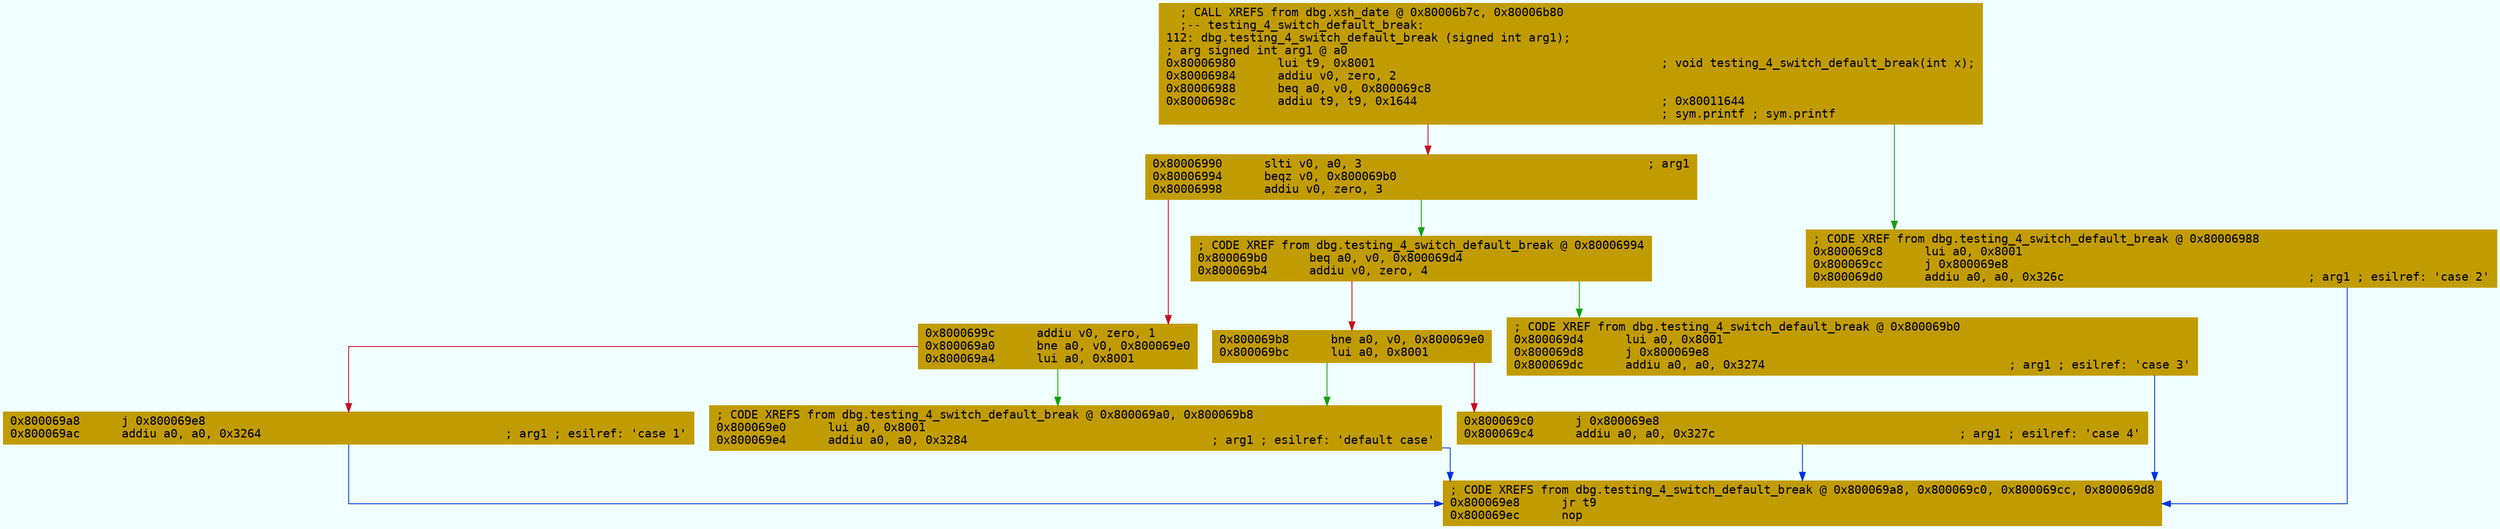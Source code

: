 digraph code {
	graph [bgcolor=azure fontsize=8 fontname="Courier" splines="ortho"];
	node [fillcolor=gray style=filled shape=box];
	edge [arrowhead="normal"];
	"0x80006980" [URL="dbg.testing_4_switch_default_break/0x80006980", fillcolor="#c19c00",color="#c19c00", fontname="Courier",label="  ; CALL XREFS from dbg.xsh_date @ 0x80006b7c, 0x80006b80\l  ;-- testing_4_switch_default_break:\l112: dbg.testing_4_switch_default_break (signed int arg1);\l; arg signed int arg1 @ a0\l0x80006980      lui t9, 0x8001                                         ; void testing_4_switch_default_break(int x);\l0x80006984      addiu v0, zero, 2\l0x80006988      beq a0, v0, 0x800069c8\l0x8000698c      addiu t9, t9, 0x1644                                   ; 0x80011644\l                                                                       ; sym.printf ; sym.printf\l"]
	"0x80006990" [URL="dbg.testing_4_switch_default_break/0x80006990", fillcolor="#c19c00",color="#c19c00", fontname="Courier",label="0x80006990      slti v0, a0, 3                                         ; arg1\l0x80006994      beqz v0, 0x800069b0\l0x80006998      addiu v0, zero, 3\l"]
	"0x8000699c" [URL="dbg.testing_4_switch_default_break/0x8000699c", fillcolor="#c19c00",color="#c19c00", fontname="Courier",label="0x8000699c      addiu v0, zero, 1\l0x800069a0      bne a0, v0, 0x800069e0\l0x800069a4      lui a0, 0x8001\l"]
	"0x800069a8" [URL="dbg.testing_4_switch_default_break/0x800069a8", fillcolor="#c19c00",color="#c19c00", fontname="Courier",label="0x800069a8      j 0x800069e8\l0x800069ac      addiu a0, a0, 0x3264                                   ; arg1 ; esilref: 'case 1'\l"]
	"0x800069b0" [URL="dbg.testing_4_switch_default_break/0x800069b0", fillcolor="#c19c00",color="#c19c00", fontname="Courier",label="; CODE XREF from dbg.testing_4_switch_default_break @ 0x80006994\l0x800069b0      beq a0, v0, 0x800069d4\l0x800069b4      addiu v0, zero, 4\l"]
	"0x800069b8" [URL="dbg.testing_4_switch_default_break/0x800069b8", fillcolor="#c19c00",color="#c19c00", fontname="Courier",label="0x800069b8      bne a0, v0, 0x800069e0\l0x800069bc      lui a0, 0x8001\l"]
	"0x800069c0" [URL="dbg.testing_4_switch_default_break/0x800069c0", fillcolor="#c19c00",color="#c19c00", fontname="Courier",label="0x800069c0      j 0x800069e8\l0x800069c4      addiu a0, a0, 0x327c                                   ; arg1 ; esilref: 'case 4'\l"]
	"0x800069c8" [URL="dbg.testing_4_switch_default_break/0x800069c8", fillcolor="#c19c00",color="#c19c00", fontname="Courier",label="; CODE XREF from dbg.testing_4_switch_default_break @ 0x80006988\l0x800069c8      lui a0, 0x8001\l0x800069cc      j 0x800069e8\l0x800069d0      addiu a0, a0, 0x326c                                   ; arg1 ; esilref: 'case 2'\l"]
	"0x800069d4" [URL="dbg.testing_4_switch_default_break/0x800069d4", fillcolor="#c19c00",color="#c19c00", fontname="Courier",label="; CODE XREF from dbg.testing_4_switch_default_break @ 0x800069b0\l0x800069d4      lui a0, 0x8001\l0x800069d8      j 0x800069e8\l0x800069dc      addiu a0, a0, 0x3274                                   ; arg1 ; esilref: 'case 3'\l"]
	"0x800069e0" [URL="dbg.testing_4_switch_default_break/0x800069e0", fillcolor="#c19c00",color="#c19c00", fontname="Courier",label="; CODE XREFS from dbg.testing_4_switch_default_break @ 0x800069a0, 0x800069b8\l0x800069e0      lui a0, 0x8001\l0x800069e4      addiu a0, a0, 0x3284                                   ; arg1 ; esilref: 'default case'\l"]
	"0x800069e8" [URL="dbg.testing_4_switch_default_break/0x800069e8", fillcolor="#c19c00",color="#c19c00", fontname="Courier",label="; CODE XREFS from dbg.testing_4_switch_default_break @ 0x800069a8, 0x800069c0, 0x800069cc, 0x800069d8\l0x800069e8      jr t9\l0x800069ec      nop\l"]
        "0x80006980" -> "0x800069c8" [color="#13a10e"];
        "0x80006980" -> "0x80006990" [color="#c50f1f"];
        "0x80006990" -> "0x800069b0" [color="#13a10e"];
        "0x80006990" -> "0x8000699c" [color="#c50f1f"];
        "0x8000699c" -> "0x800069e0" [color="#13a10e"];
        "0x8000699c" -> "0x800069a8" [color="#c50f1f"];
        "0x800069a8" -> "0x800069e8" [color="#0037da"];
        "0x800069b0" -> "0x800069d4" [color="#13a10e"];
        "0x800069b0" -> "0x800069b8" [color="#c50f1f"];
        "0x800069b8" -> "0x800069e0" [color="#13a10e"];
        "0x800069b8" -> "0x800069c0" [color="#c50f1f"];
        "0x800069c0" -> "0x800069e8" [color="#0037da"];
        "0x800069c8" -> "0x800069e8" [color="#0037da"];
        "0x800069d4" -> "0x800069e8" [color="#0037da"];
        "0x800069e0" -> "0x800069e8" [color="#0037da"];
}
